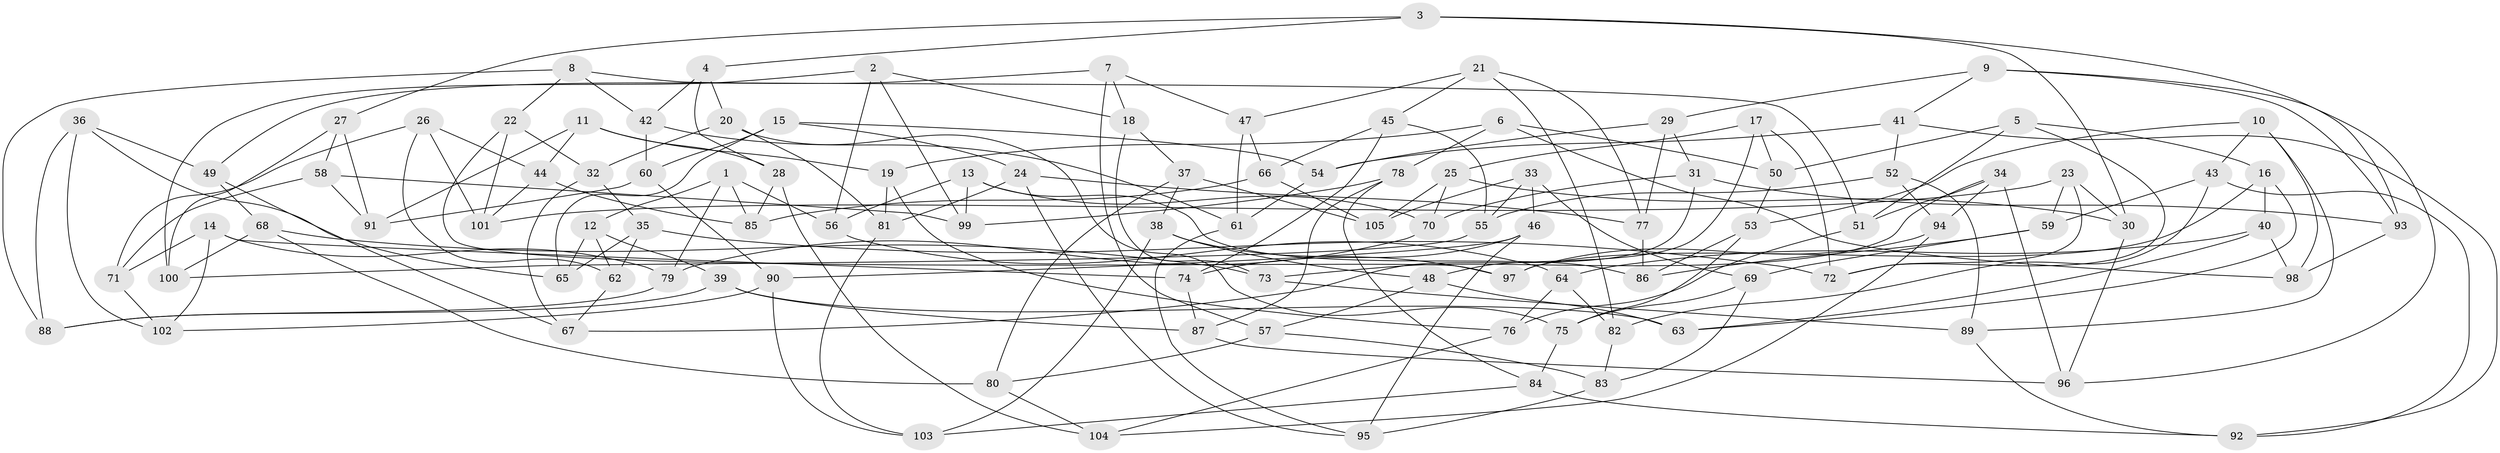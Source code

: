 // Generated by graph-tools (version 1.1) at 2025/38/03/09/25 02:38:13]
// undirected, 105 vertices, 210 edges
graph export_dot {
graph [start="1"]
  node [color=gray90,style=filled];
  1;
  2;
  3;
  4;
  5;
  6;
  7;
  8;
  9;
  10;
  11;
  12;
  13;
  14;
  15;
  16;
  17;
  18;
  19;
  20;
  21;
  22;
  23;
  24;
  25;
  26;
  27;
  28;
  29;
  30;
  31;
  32;
  33;
  34;
  35;
  36;
  37;
  38;
  39;
  40;
  41;
  42;
  43;
  44;
  45;
  46;
  47;
  48;
  49;
  50;
  51;
  52;
  53;
  54;
  55;
  56;
  57;
  58;
  59;
  60;
  61;
  62;
  63;
  64;
  65;
  66;
  67;
  68;
  69;
  70;
  71;
  72;
  73;
  74;
  75;
  76;
  77;
  78;
  79;
  80;
  81;
  82;
  83;
  84;
  85;
  86;
  87;
  88;
  89;
  90;
  91;
  92;
  93;
  94;
  95;
  96;
  97;
  98;
  99;
  100;
  101;
  102;
  103;
  104;
  105;
  1 -- 85;
  1 -- 56;
  1 -- 79;
  1 -- 12;
  2 -- 100;
  2 -- 56;
  2 -- 18;
  2 -- 99;
  3 -- 4;
  3 -- 27;
  3 -- 93;
  3 -- 30;
  4 -- 42;
  4 -- 20;
  4 -- 28;
  5 -- 51;
  5 -- 16;
  5 -- 50;
  5 -- 72;
  6 -- 98;
  6 -- 19;
  6 -- 78;
  6 -- 50;
  7 -- 47;
  7 -- 57;
  7 -- 18;
  7 -- 49;
  8 -- 51;
  8 -- 42;
  8 -- 22;
  8 -- 88;
  9 -- 96;
  9 -- 41;
  9 -- 29;
  9 -- 93;
  10 -- 98;
  10 -- 89;
  10 -- 53;
  10 -- 43;
  11 -- 28;
  11 -- 19;
  11 -- 91;
  11 -- 44;
  12 -- 65;
  12 -- 62;
  12 -- 39;
  13 -- 86;
  13 -- 99;
  13 -- 70;
  13 -- 56;
  14 -- 102;
  14 -- 79;
  14 -- 74;
  14 -- 71;
  15 -- 54;
  15 -- 24;
  15 -- 65;
  15 -- 60;
  16 -- 97;
  16 -- 40;
  16 -- 63;
  17 -- 25;
  17 -- 48;
  17 -- 72;
  17 -- 50;
  18 -- 37;
  18 -- 73;
  19 -- 81;
  19 -- 76;
  20 -- 81;
  20 -- 75;
  20 -- 32;
  21 -- 47;
  21 -- 77;
  21 -- 45;
  21 -- 82;
  22 -- 97;
  22 -- 101;
  22 -- 32;
  23 -- 101;
  23 -- 72;
  23 -- 59;
  23 -- 30;
  24 -- 81;
  24 -- 77;
  24 -- 95;
  25 -- 30;
  25 -- 70;
  25 -- 105;
  26 -- 62;
  26 -- 101;
  26 -- 44;
  26 -- 71;
  27 -- 58;
  27 -- 100;
  27 -- 91;
  28 -- 85;
  28 -- 104;
  29 -- 31;
  29 -- 54;
  29 -- 77;
  30 -- 96;
  31 -- 67;
  31 -- 93;
  31 -- 70;
  32 -- 67;
  32 -- 35;
  33 -- 55;
  33 -- 46;
  33 -- 105;
  33 -- 69;
  34 -- 73;
  34 -- 51;
  34 -- 94;
  34 -- 96;
  35 -- 65;
  35 -- 72;
  35 -- 62;
  36 -- 65;
  36 -- 49;
  36 -- 102;
  36 -- 88;
  37 -- 105;
  37 -- 80;
  37 -- 38;
  38 -- 103;
  38 -- 48;
  38 -- 97;
  39 -- 63;
  39 -- 87;
  39 -- 88;
  40 -- 64;
  40 -- 63;
  40 -- 98;
  41 -- 92;
  41 -- 54;
  41 -- 52;
  42 -- 60;
  42 -- 61;
  43 -- 59;
  43 -- 92;
  43 -- 82;
  44 -- 85;
  44 -- 101;
  45 -- 55;
  45 -- 74;
  45 -- 66;
  46 -- 74;
  46 -- 90;
  46 -- 95;
  47 -- 61;
  47 -- 66;
  48 -- 63;
  48 -- 57;
  49 -- 67;
  49 -- 68;
  50 -- 53;
  51 -- 76;
  52 -- 55;
  52 -- 89;
  52 -- 94;
  53 -- 75;
  53 -- 86;
  54 -- 61;
  55 -- 100;
  56 -- 64;
  57 -- 83;
  57 -- 80;
  58 -- 99;
  58 -- 71;
  58 -- 91;
  59 -- 69;
  59 -- 86;
  60 -- 91;
  60 -- 90;
  61 -- 95;
  62 -- 67;
  64 -- 82;
  64 -- 76;
  66 -- 85;
  66 -- 105;
  68 -- 80;
  68 -- 73;
  68 -- 100;
  69 -- 83;
  69 -- 75;
  70 -- 79;
  71 -- 102;
  73 -- 89;
  74 -- 87;
  75 -- 84;
  76 -- 104;
  77 -- 86;
  78 -- 84;
  78 -- 87;
  78 -- 99;
  79 -- 88;
  80 -- 104;
  81 -- 103;
  82 -- 83;
  83 -- 95;
  84 -- 92;
  84 -- 103;
  87 -- 96;
  89 -- 92;
  90 -- 102;
  90 -- 103;
  93 -- 98;
  94 -- 97;
  94 -- 104;
}

